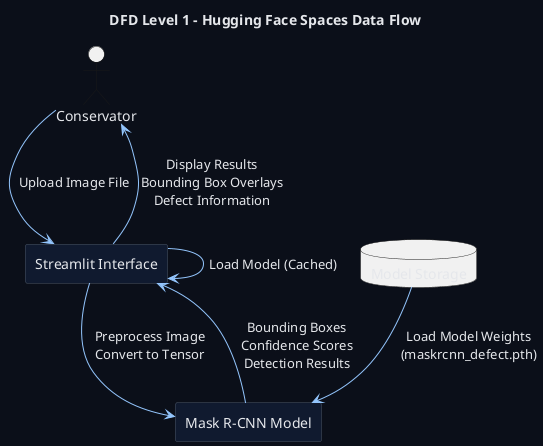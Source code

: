 @startuml
skinparam backgroundColor #0b0f19
skinparam componentStyle rectangle
skinparam RectangleBackgroundColor #101a2f
skinparam RectangleBorderColor #4b5563
skinparam ArrowColor #93c5fd
skinparam DefaultFontColor #e5e7eb
title DFD Level 1 – Hugging Face Spaces Data Flow

actor "Conservator" as CONS
rectangle "Streamlit Interface" as ST
rectangle "Mask R-CNN Model" as NN
database "Model Storage" as MODEL

CONS --> ST : Upload Image File
ST --> ST : Load Model (Cached)
ST --> NN : Preprocess Image\nConvert to Tensor
NN --> ST : Bounding Boxes\nConfidence Scores\nDetection Results
ST --> CONS : Display Results\nBounding Box Overlays\nDefect Information
MODEL --> NN : Load Model Weights\n(maskrcnn_defect.pth)
@enduml
